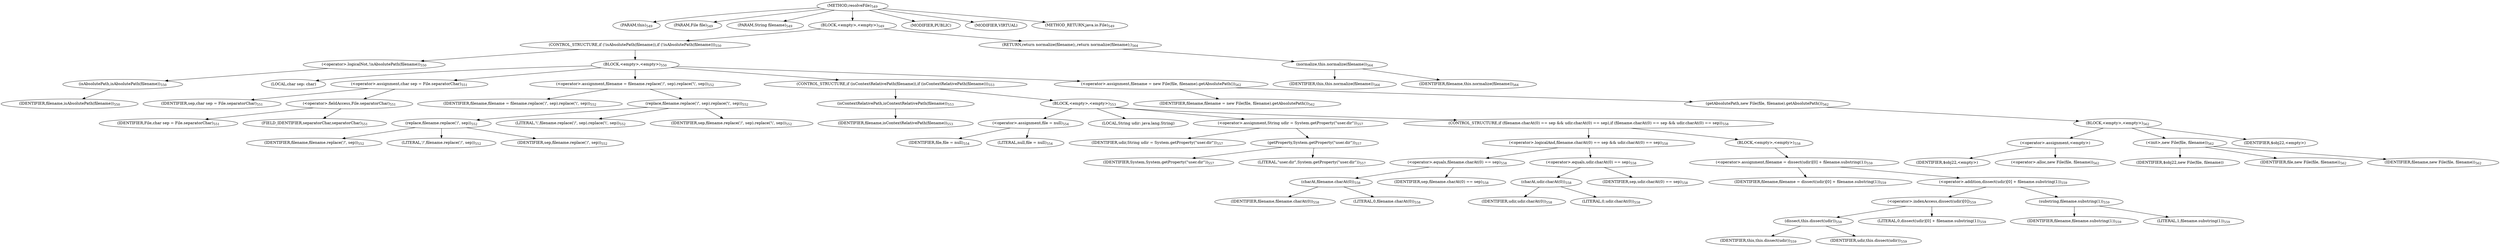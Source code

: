 digraph "resolveFile" {  
"626" [label = <(METHOD,resolveFile)<SUB>549</SUB>> ]
"36" [label = <(PARAM,this)<SUB>549</SUB>> ]
"627" [label = <(PARAM,File file)<SUB>549</SUB>> ]
"628" [label = <(PARAM,String filename)<SUB>549</SUB>> ]
"629" [label = <(BLOCK,&lt;empty&gt;,&lt;empty&gt;)<SUB>549</SUB>> ]
"630" [label = <(CONTROL_STRUCTURE,if (!isAbsolutePath(filename)),if (!isAbsolutePath(filename)))<SUB>550</SUB>> ]
"631" [label = <(&lt;operator&gt;.logicalNot,!isAbsolutePath(filename))<SUB>550</SUB>> ]
"632" [label = <(isAbsolutePath,isAbsolutePath(filename))<SUB>550</SUB>> ]
"633" [label = <(IDENTIFIER,filename,isAbsolutePath(filename))<SUB>550</SUB>> ]
"634" [label = <(BLOCK,&lt;empty&gt;,&lt;empty&gt;)<SUB>550</SUB>> ]
"635" [label = <(LOCAL,char sep: char)> ]
"636" [label = <(&lt;operator&gt;.assignment,char sep = File.separatorChar)<SUB>551</SUB>> ]
"637" [label = <(IDENTIFIER,sep,char sep = File.separatorChar)<SUB>551</SUB>> ]
"638" [label = <(&lt;operator&gt;.fieldAccess,File.separatorChar)<SUB>551</SUB>> ]
"639" [label = <(IDENTIFIER,File,char sep = File.separatorChar)<SUB>551</SUB>> ]
"640" [label = <(FIELD_IDENTIFIER,separatorChar,separatorChar)<SUB>551</SUB>> ]
"641" [label = <(&lt;operator&gt;.assignment,filename = filename.replace('/', sep).replace('\\', sep))<SUB>552</SUB>> ]
"642" [label = <(IDENTIFIER,filename,filename = filename.replace('/', sep).replace('\\', sep))<SUB>552</SUB>> ]
"643" [label = <(replace,filename.replace('/', sep).replace('\\', sep))<SUB>552</SUB>> ]
"644" [label = <(replace,filename.replace('/', sep))<SUB>552</SUB>> ]
"645" [label = <(IDENTIFIER,filename,filename.replace('/', sep))<SUB>552</SUB>> ]
"646" [label = <(LITERAL,'/',filename.replace('/', sep))<SUB>552</SUB>> ]
"647" [label = <(IDENTIFIER,sep,filename.replace('/', sep))<SUB>552</SUB>> ]
"648" [label = <(LITERAL,'\\',filename.replace('/', sep).replace('\\', sep))<SUB>552</SUB>> ]
"649" [label = <(IDENTIFIER,sep,filename.replace('/', sep).replace('\\', sep))<SUB>552</SUB>> ]
"650" [label = <(CONTROL_STRUCTURE,if (isContextRelativePath(filename)),if (isContextRelativePath(filename)))<SUB>553</SUB>> ]
"651" [label = <(isContextRelativePath,isContextRelativePath(filename))<SUB>553</SUB>> ]
"652" [label = <(IDENTIFIER,filename,isContextRelativePath(filename))<SUB>553</SUB>> ]
"653" [label = <(BLOCK,&lt;empty&gt;,&lt;empty&gt;)<SUB>553</SUB>> ]
"654" [label = <(&lt;operator&gt;.assignment,file = null)<SUB>554</SUB>> ]
"655" [label = <(IDENTIFIER,file,file = null)<SUB>554</SUB>> ]
"656" [label = <(LITERAL,null,file = null)<SUB>554</SUB>> ]
"657" [label = <(LOCAL,String udir: java.lang.String)> ]
"658" [label = <(&lt;operator&gt;.assignment,String udir = System.getProperty(&quot;user.dir&quot;))<SUB>557</SUB>> ]
"659" [label = <(IDENTIFIER,udir,String udir = System.getProperty(&quot;user.dir&quot;))<SUB>557</SUB>> ]
"660" [label = <(getProperty,System.getProperty(&quot;user.dir&quot;))<SUB>557</SUB>> ]
"661" [label = <(IDENTIFIER,System,System.getProperty(&quot;user.dir&quot;))<SUB>557</SUB>> ]
"662" [label = <(LITERAL,&quot;user.dir&quot;,System.getProperty(&quot;user.dir&quot;))<SUB>557</SUB>> ]
"663" [label = <(CONTROL_STRUCTURE,if (filename.charAt(0) == sep &amp;&amp; udir.charAt(0) == sep),if (filename.charAt(0) == sep &amp;&amp; udir.charAt(0) == sep))<SUB>558</SUB>> ]
"664" [label = <(&lt;operator&gt;.logicalAnd,filename.charAt(0) == sep &amp;&amp; udir.charAt(0) == sep)<SUB>558</SUB>> ]
"665" [label = <(&lt;operator&gt;.equals,filename.charAt(0) == sep)<SUB>558</SUB>> ]
"666" [label = <(charAt,filename.charAt(0))<SUB>558</SUB>> ]
"667" [label = <(IDENTIFIER,filename,filename.charAt(0))<SUB>558</SUB>> ]
"668" [label = <(LITERAL,0,filename.charAt(0))<SUB>558</SUB>> ]
"669" [label = <(IDENTIFIER,sep,filename.charAt(0) == sep)<SUB>558</SUB>> ]
"670" [label = <(&lt;operator&gt;.equals,udir.charAt(0) == sep)<SUB>558</SUB>> ]
"671" [label = <(charAt,udir.charAt(0))<SUB>558</SUB>> ]
"672" [label = <(IDENTIFIER,udir,udir.charAt(0))<SUB>558</SUB>> ]
"673" [label = <(LITERAL,0,udir.charAt(0))<SUB>558</SUB>> ]
"674" [label = <(IDENTIFIER,sep,udir.charAt(0) == sep)<SUB>558</SUB>> ]
"675" [label = <(BLOCK,&lt;empty&gt;,&lt;empty&gt;)<SUB>558</SUB>> ]
"676" [label = <(&lt;operator&gt;.assignment,filename = dissect(udir)[0] + filename.substring(1))<SUB>559</SUB>> ]
"677" [label = <(IDENTIFIER,filename,filename = dissect(udir)[0] + filename.substring(1))<SUB>559</SUB>> ]
"678" [label = <(&lt;operator&gt;.addition,dissect(udir)[0] + filename.substring(1))<SUB>559</SUB>> ]
"679" [label = <(&lt;operator&gt;.indexAccess,dissect(udir)[0])<SUB>559</SUB>> ]
"680" [label = <(dissect,this.dissect(udir))<SUB>559</SUB>> ]
"35" [label = <(IDENTIFIER,this,this.dissect(udir))<SUB>559</SUB>> ]
"681" [label = <(IDENTIFIER,udir,this.dissect(udir))<SUB>559</SUB>> ]
"682" [label = <(LITERAL,0,dissect(udir)[0] + filename.substring(1))<SUB>559</SUB>> ]
"683" [label = <(substring,filename.substring(1))<SUB>559</SUB>> ]
"684" [label = <(IDENTIFIER,filename,filename.substring(1))<SUB>559</SUB>> ]
"685" [label = <(LITERAL,1,filename.substring(1))<SUB>559</SUB>> ]
"686" [label = <(&lt;operator&gt;.assignment,filename = new File(file, filename).getAbsolutePath())<SUB>562</SUB>> ]
"687" [label = <(IDENTIFIER,filename,filename = new File(file, filename).getAbsolutePath())<SUB>562</SUB>> ]
"688" [label = <(getAbsolutePath,new File(file, filename).getAbsolutePath())<SUB>562</SUB>> ]
"689" [label = <(BLOCK,&lt;empty&gt;,&lt;empty&gt;)<SUB>562</SUB>> ]
"690" [label = <(&lt;operator&gt;.assignment,&lt;empty&gt;)> ]
"691" [label = <(IDENTIFIER,$obj22,&lt;empty&gt;)> ]
"692" [label = <(&lt;operator&gt;.alloc,new File(file, filename))<SUB>562</SUB>> ]
"693" [label = <(&lt;init&gt;,new File(file, filename))<SUB>562</SUB>> ]
"694" [label = <(IDENTIFIER,$obj22,new File(file, filename))> ]
"695" [label = <(IDENTIFIER,file,new File(file, filename))<SUB>562</SUB>> ]
"696" [label = <(IDENTIFIER,filename,new File(file, filename))<SUB>562</SUB>> ]
"697" [label = <(IDENTIFIER,$obj22,&lt;empty&gt;)> ]
"698" [label = <(RETURN,return normalize(filename);,return normalize(filename);)<SUB>564</SUB>> ]
"699" [label = <(normalize,this.normalize(filename))<SUB>564</SUB>> ]
"37" [label = <(IDENTIFIER,this,this.normalize(filename))<SUB>564</SUB>> ]
"700" [label = <(IDENTIFIER,filename,this.normalize(filename))<SUB>564</SUB>> ]
"701" [label = <(MODIFIER,PUBLIC)> ]
"702" [label = <(MODIFIER,VIRTUAL)> ]
"703" [label = <(METHOD_RETURN,java.io.File)<SUB>549</SUB>> ]
  "626" -> "36" 
  "626" -> "627" 
  "626" -> "628" 
  "626" -> "629" 
  "626" -> "701" 
  "626" -> "702" 
  "626" -> "703" 
  "629" -> "630" 
  "629" -> "698" 
  "630" -> "631" 
  "630" -> "634" 
  "631" -> "632" 
  "632" -> "633" 
  "634" -> "635" 
  "634" -> "636" 
  "634" -> "641" 
  "634" -> "650" 
  "634" -> "686" 
  "636" -> "637" 
  "636" -> "638" 
  "638" -> "639" 
  "638" -> "640" 
  "641" -> "642" 
  "641" -> "643" 
  "643" -> "644" 
  "643" -> "648" 
  "643" -> "649" 
  "644" -> "645" 
  "644" -> "646" 
  "644" -> "647" 
  "650" -> "651" 
  "650" -> "653" 
  "651" -> "652" 
  "653" -> "654" 
  "653" -> "657" 
  "653" -> "658" 
  "653" -> "663" 
  "654" -> "655" 
  "654" -> "656" 
  "658" -> "659" 
  "658" -> "660" 
  "660" -> "661" 
  "660" -> "662" 
  "663" -> "664" 
  "663" -> "675" 
  "664" -> "665" 
  "664" -> "670" 
  "665" -> "666" 
  "665" -> "669" 
  "666" -> "667" 
  "666" -> "668" 
  "670" -> "671" 
  "670" -> "674" 
  "671" -> "672" 
  "671" -> "673" 
  "675" -> "676" 
  "676" -> "677" 
  "676" -> "678" 
  "678" -> "679" 
  "678" -> "683" 
  "679" -> "680" 
  "679" -> "682" 
  "680" -> "35" 
  "680" -> "681" 
  "683" -> "684" 
  "683" -> "685" 
  "686" -> "687" 
  "686" -> "688" 
  "688" -> "689" 
  "689" -> "690" 
  "689" -> "693" 
  "689" -> "697" 
  "690" -> "691" 
  "690" -> "692" 
  "693" -> "694" 
  "693" -> "695" 
  "693" -> "696" 
  "698" -> "699" 
  "699" -> "37" 
  "699" -> "700" 
}
